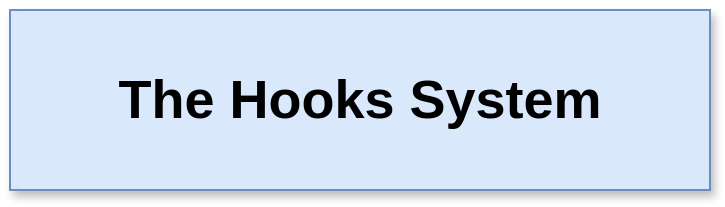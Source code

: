 <mxfile version="13.3.0" type="github" pages="7">
  <diagram id="Xs8MQ4heo64HYCRX1-q9" name="03 - hooks">
    <mxGraphModel dx="613" dy="302" grid="1" gridSize="10" guides="1" tooltips="1" connect="1" arrows="1" fold="1" page="1" pageScale="1" pageWidth="1920" pageHeight="1200" math="0" shadow="0">
      <root>
        <mxCell id="Fw1j4GzZVZ9YjB_BGAy8-0" />
        <mxCell id="Fw1j4GzZVZ9YjB_BGAy8-1" parent="Fw1j4GzZVZ9YjB_BGAy8-0" />
        <mxCell id="Fw1j4GzZVZ9YjB_BGAy8-2" value="The Hooks System" style="rounded=0;whiteSpace=wrap;html=1;align=center;fontStyle=1;fillColor=#dae8fc;strokeColor=#6c8ebf;shadow=1;fontSize=27;" vertex="1" parent="Fw1j4GzZVZ9YjB_BGAy8-1">
          <mxGeometry x="580" y="230" width="350" height="90" as="geometry" />
        </mxCell>
      </root>
    </mxGraphModel>
  </diagram>
  <diagram id="J0nNf1khwY0OVpfFuq0t" name="04 - step">
    <mxGraphModel dx="556" dy="274" grid="1" gridSize="10" guides="1" tooltips="1" connect="1" arrows="1" fold="1" page="1" pageScale="1" pageWidth="1920" pageHeight="1200" math="0" shadow="0">
      <root>
        <mxCell id="P6k9zwYlAgLLiM9GauDp-0" />
        <mxCell id="P6k9zwYlAgLLiM9GauDp-1" parent="P6k9zwYlAgLLiM9GauDp-0" />
        <mxCell id="Kb2-o1CX_GIhlwRT4rHR-0" value="Much Easier" style="rounded=0;whiteSpace=wrap;html=1;shadow=1;fontSize=24;fillColor=#d5e8d4;strokeColor=#82b366;fontStyle=1" vertex="1" parent="P6k9zwYlAgLLiM9GauDp-1">
          <mxGeometry x="480" y="380" width="100" height="80" as="geometry" />
        </mxCell>
        <mxCell id="Kb2-o1CX_GIhlwRT4rHR-1" style="edgeStyle=orthogonalEdgeStyle;rounded=0;orthogonalLoop=1;jettySize=auto;html=1;exitX=1;exitY=0.5;exitDx=0;exitDy=0;fontSize=24;" edge="1" parent="P6k9zwYlAgLLiM9GauDp-1">
          <mxGeometry relative="1" as="geometry">
            <mxPoint x="610" y="420" as="targetPoint" />
            <mxPoint x="580" y="420" as="sourcePoint" />
          </mxGeometry>
        </mxCell>
        <mxCell id="Kb2-o1CX_GIhlwRT4rHR-2" style="edgeStyle=orthogonalEdgeStyle;rounded=0;orthogonalLoop=1;jettySize=auto;html=1;exitX=1;exitY=0.5;exitDx=0;exitDy=0;fontSize=17;" edge="1" parent="P6k9zwYlAgLLiM9GauDp-1" source="Kb2-o1CX_GIhlwRT4rHR-3" target="Kb2-o1CX_GIhlwRT4rHR-4">
          <mxGeometry relative="1" as="geometry" />
        </mxCell>
        <mxCell id="Kb2-o1CX_GIhlwRT4rHR-3" value="Learn Class Components" style="rounded=0;whiteSpace=wrap;html=1;shadow=1;fontSize=17;fillColor=#f5f5f5;strokeColor=#666666;fontColor=#333333;" vertex="1" parent="P6k9zwYlAgLLiM9GauDp-1">
          <mxGeometry x="610" y="390" width="120" height="60" as="geometry" />
        </mxCell>
        <mxCell id="Kb2-o1CX_GIhlwRT4rHR-4" value="Learn Hooks" style="rounded=0;whiteSpace=wrap;html=1;shadow=1;fontSize=17;fillColor=#fff2cc;strokeColor=#d6b656;" vertex="1" parent="P6k9zwYlAgLLiM9GauDp-1">
          <mxGeometry x="760" y="390" width="120" height="60" as="geometry" />
        </mxCell>
        <mxCell id="Kb2-o1CX_GIhlwRT4rHR-5" style="edgeStyle=orthogonalEdgeStyle;rounded=0;orthogonalLoop=1;jettySize=auto;html=1;exitX=1;exitY=0.5;exitDx=0;exitDy=0;fontSize=17;" edge="1" parent="P6k9zwYlAgLLiM9GauDp-1" target="Kb2-o1CX_GIhlwRT4rHR-6">
          <mxGeometry relative="1" as="geometry">
            <mxPoint x="880.0" y="420" as="sourcePoint" />
          </mxGeometry>
        </mxCell>
        <mxCell id="Kb2-o1CX_GIhlwRT4rHR-6" value="Learn Redux" style="rounded=0;whiteSpace=wrap;html=1;shadow=1;fontSize=17;" vertex="1" parent="P6k9zwYlAgLLiM9GauDp-1">
          <mxGeometry x="910" y="390" width="120" height="60" as="geometry" />
        </mxCell>
        <mxCell id="Kb2-o1CX_GIhlwRT4rHR-7" value="" style="endArrow=none;html=1;fontSize=27;strokeWidth=4;" edge="1" parent="P6k9zwYlAgLLiM9GauDp-1">
          <mxGeometry width="50" height="50" relative="1" as="geometry">
            <mxPoint x="620" y="380" as="sourcePoint" />
            <mxPoint x="720" y="460" as="targetPoint" />
          </mxGeometry>
        </mxCell>
      </root>
    </mxGraphModel>
  </diagram>
  <diagram id="GEvmF427H7pBcRBxRWRG" name="05 - hooks">
    <mxGraphModel dx="699" dy="344" grid="1" gridSize="10" guides="1" tooltips="1" connect="1" arrows="1" fold="1" page="1" pageScale="1" pageWidth="1920" pageHeight="1200" math="0" shadow="0">
      <root>
        <mxCell id="Xocx7TQtpYDV8lTPMGsu-0" />
        <mxCell id="Xocx7TQtpYDV8lTPMGsu-1" parent="Xocx7TQtpYDV8lTPMGsu-0" />
        <mxCell id="Xocx7TQtpYDV8lTPMGsu-7" style="edgeStyle=orthogonalEdgeStyle;rounded=0;orthogonalLoop=1;jettySize=auto;html=1;exitX=1;exitY=0.5;exitDx=0;exitDy=0;strokeWidth=1;fontSize=17;" edge="1" parent="Xocx7TQtpYDV8lTPMGsu-1" source="Xocx7TQtpYDV8lTPMGsu-2" target="Xocx7TQtpYDV8lTPMGsu-6">
          <mxGeometry relative="1" as="geometry" />
        </mxCell>
        <mxCell id="Xocx7TQtpYDV8lTPMGsu-2" value="useState" style="rounded=0;whiteSpace=wrap;html=1;shadow=1;fontSize=27;align=center;fillColor=#dae8fc;strokeColor=#6c8ebf;" vertex="1" parent="Xocx7TQtpYDV8lTPMGsu-1">
          <mxGeometry x="530" y="330" width="160" height="50" as="geometry" />
        </mxCell>
        <mxCell id="Xocx7TQtpYDV8lTPMGsu-3" value="Hooks System" style="text;html=1;strokeColor=none;fillColor=none;align=center;verticalAlign=middle;whiteSpace=wrap;rounded=0;shadow=1;fontSize=27;fontStyle=1" vertex="1" parent="Xocx7TQtpYDV8lTPMGsu-1">
          <mxGeometry x="740" y="300" width="200" height="20" as="geometry" />
        </mxCell>
        <mxCell id="Xocx7TQtpYDV8lTPMGsu-4" value="useEffect" style="rounded=0;whiteSpace=wrap;html=1;shadow=1;fontSize=27;align=center;fillColor=#dae8fc;strokeColor=#6c8ebf;" vertex="1" parent="Xocx7TQtpYDV8lTPMGsu-1">
          <mxGeometry x="530" y="400" width="160" height="50" as="geometry" />
        </mxCell>
        <mxCell id="Xocx7TQtpYDV8lTPMGsu-5" value="useRef" style="rounded=0;whiteSpace=wrap;html=1;shadow=1;fontSize=27;align=center;fillColor=#dae8fc;strokeColor=#6c8ebf;" vertex="1" parent="Xocx7TQtpYDV8lTPMGsu-1">
          <mxGeometry x="530" y="470" width="160" height="50" as="geometry" />
        </mxCell>
        <mxCell id="Xocx7TQtpYDV8lTPMGsu-6" value="Function that lets you use &lt;b&gt;state&lt;/b&gt; in a functional component" style="rounded=0;whiteSpace=wrap;html=1;shadow=0;fontSize=17;align=center;" vertex="1" parent="Xocx7TQtpYDV8lTPMGsu-1">
          <mxGeometry x="710" y="330" width="400" height="50" as="geometry" />
        </mxCell>
        <mxCell id="Xocx7TQtpYDV8lTPMGsu-8" style="edgeStyle=orthogonalEdgeStyle;rounded=0;orthogonalLoop=1;jettySize=auto;html=1;exitX=1;exitY=0.5;exitDx=0;exitDy=0;strokeWidth=1;fontSize=17;" edge="1" parent="Xocx7TQtpYDV8lTPMGsu-1" target="Xocx7TQtpYDV8lTPMGsu-9">
          <mxGeometry relative="1" as="geometry">
            <mxPoint x="690" y="425" as="sourcePoint" />
          </mxGeometry>
        </mxCell>
        <mxCell id="Xocx7TQtpYDV8lTPMGsu-9" value="Function that lets you use &lt;i&gt;something like&lt;/i&gt;&amp;nbsp;&lt;b&gt;lifecycle methods&lt;/b&gt; in a functional component" style="rounded=0;whiteSpace=wrap;html=1;shadow=0;fontSize=17;align=center;" vertex="1" parent="Xocx7TQtpYDV8lTPMGsu-1">
          <mxGeometry x="710" y="400" width="400" height="50" as="geometry" />
        </mxCell>
        <mxCell id="Xocx7TQtpYDV8lTPMGsu-10" style="edgeStyle=orthogonalEdgeStyle;rounded=0;orthogonalLoop=1;jettySize=auto;html=1;exitX=1;exitY=0.5;exitDx=0;exitDy=0;strokeWidth=1;fontSize=17;" edge="1" parent="Xocx7TQtpYDV8lTPMGsu-1" target="Xocx7TQtpYDV8lTPMGsu-11">
          <mxGeometry relative="1" as="geometry">
            <mxPoint x="690" y="495" as="sourcePoint" />
          </mxGeometry>
        </mxCell>
        <mxCell id="Xocx7TQtpYDV8lTPMGsu-11" value="Function that lets you create a &lt;b&gt;&#39;ref&#39;&lt;/b&gt; in a function component" style="rounded=0;whiteSpace=wrap;html=1;shadow=0;fontSize=17;align=center;" vertex="1" parent="Xocx7TQtpYDV8lTPMGsu-1">
          <mxGeometry x="710" y="470" width="400" height="50" as="geometry" />
        </mxCell>
        <mxCell id="wb88FcBy2I6P0oBgFkj_-0" value="Hooks are a way to write reusable code, instead of more classic techniques like Inheritance" style="rounded=0;whiteSpace=wrap;html=1;shadow=0;fontSize=17;align=center;fillColor=#f5f5f5;strokeColor=#666666;fontColor=#333333;" vertex="1" parent="Xocx7TQtpYDV8lTPMGsu-1">
          <mxGeometry x="530" y="560" width="580" height="50" as="geometry" />
        </mxCell>
      </root>
    </mxGraphModel>
  </diagram>
  <diagram id="_iHnUMCZ_KwNqD0kkY2M" name="06 - primitive">
    <mxGraphModel dx="668" dy="328" grid="1" gridSize="10" guides="1" tooltips="1" connect="1" arrows="1" fold="1" page="1" pageScale="1" pageWidth="1920" pageHeight="1200" math="0" shadow="0">
      <root>
        <mxCell id="tXBYTmBANUSyTLj4P4F8-0" />
        <mxCell id="tXBYTmBANUSyTLj4P4F8-1" parent="tXBYTmBANUSyTLj4P4F8-0" />
        <mxCell id="tXBYTmBANUSyTLj4P4F8-2" value="" style="rounded=0;whiteSpace=wrap;html=1;shadow=1;fontSize=17;align=center;fillColor=#dae8fc;strokeColor=#6c8ebf;" vertex="1" parent="tXBYTmBANUSyTLj4P4F8-1">
          <mxGeometry x="565" y="570" width="430" height="290" as="geometry" />
        </mxCell>
        <mxCell id="tXBYTmBANUSyTLj4P4F8-3" value="useState" style="rounded=0;whiteSpace=wrap;html=1;shadow=1;fontSize=17;align=center;" vertex="1" parent="tXBYTmBANUSyTLj4P4F8-1">
          <mxGeometry x="580" y="580" width="120" height="60" as="geometry" />
        </mxCell>
        <mxCell id="tXBYTmBANUSyTLj4P4F8-4" value="useEffect" style="rounded=0;whiteSpace=wrap;html=1;shadow=1;fontSize=17;align=center;" vertex="1" parent="tXBYTmBANUSyTLj4P4F8-1">
          <mxGeometry x="720" y="580" width="120" height="60" as="geometry" />
        </mxCell>
        <mxCell id="tXBYTmBANUSyTLj4P4F8-5" value="useContext" style="rounded=0;whiteSpace=wrap;html=1;shadow=1;fontSize=17;align=center;" vertex="1" parent="tXBYTmBANUSyTLj4P4F8-1">
          <mxGeometry x="860" y="580" width="120" height="60" as="geometry" />
        </mxCell>
        <mxCell id="tXBYTmBANUSyTLj4P4F8-6" value="useReducer" style="rounded=0;whiteSpace=wrap;html=1;shadow=1;fontSize=17;align=center;" vertex="1" parent="tXBYTmBANUSyTLj4P4F8-1">
          <mxGeometry x="580" y="650" width="120" height="60" as="geometry" />
        </mxCell>
        <mxCell id="tXBYTmBANUSyTLj4P4F8-7" value="useCallback" style="rounded=0;whiteSpace=wrap;html=1;shadow=1;fontSize=17;align=center;" vertex="1" parent="tXBYTmBANUSyTLj4P4F8-1">
          <mxGeometry x="720" y="650" width="120" height="60" as="geometry" />
        </mxCell>
        <mxCell id="tXBYTmBANUSyTLj4P4F8-8" value="useMemo" style="rounded=0;whiteSpace=wrap;html=1;shadow=1;fontSize=17;align=center;" vertex="1" parent="tXBYTmBANUSyTLj4P4F8-1">
          <mxGeometry x="860" y="650" width="120" height="60" as="geometry" />
        </mxCell>
        <mxCell id="tXBYTmBANUSyTLj4P4F8-9" value="useRef" style="rounded=0;whiteSpace=wrap;html=1;shadow=1;fontSize=17;align=center;" vertex="1" parent="tXBYTmBANUSyTLj4P4F8-1">
          <mxGeometry x="580" y="720" width="120" height="60" as="geometry" />
        </mxCell>
        <mxCell id="tXBYTmBANUSyTLj4P4F8-10" value="useImperative Handle" style="rounded=0;whiteSpace=wrap;html=1;shadow=1;fontSize=17;align=center;" vertex="1" parent="tXBYTmBANUSyTLj4P4F8-1">
          <mxGeometry x="720" y="720" width="120" height="60" as="geometry" />
        </mxCell>
        <mxCell id="tXBYTmBANUSyTLj4P4F8-11" value="useLayout Effect" style="rounded=0;whiteSpace=wrap;html=1;shadow=1;fontSize=17;align=center;" vertex="1" parent="tXBYTmBANUSyTLj4P4F8-1">
          <mxGeometry x="860" y="720" width="120" height="60" as="geometry" />
        </mxCell>
        <mxCell id="tXBYTmBANUSyTLj4P4F8-12" value="useDebug Value" style="rounded=0;whiteSpace=wrap;html=1;shadow=1;fontSize=17;align=center;" vertex="1" parent="tXBYTmBANUSyTLj4P4F8-1">
          <mxGeometry x="580" y="790" width="120" height="60" as="geometry" />
        </mxCell>
        <mxCell id="tXBYTmBANUSyTLj4P4F8-13" value="&lt;b style=&quot;font-size: 23px;&quot;&gt;Primitive Hooks&lt;/b&gt;" style="text;html=1;strokeColor=none;fillColor=none;align=center;verticalAlign=middle;whiteSpace=wrap;rounded=0;shadow=1;fontSize=23;" vertex="1" parent="tXBYTmBANUSyTLj4P4F8-1">
          <mxGeometry x="675" y="540" width="210" height="20" as="geometry" />
        </mxCell>
      </root>
    </mxGraphModel>
  </diagram>
  <diagram name="07 - custom" id="LUzsqtRzk_zkEjjoWkA1">
    <mxGraphModel dx="699" dy="344" grid="1" gridSize="10" guides="1" tooltips="1" connect="1" arrows="1" fold="1" page="1" pageScale="1" pageWidth="1920" pageHeight="1200" math="0" shadow="0">
      <root>
        <mxCell id="PETL4pHNEPdp8-49zuH2-0" />
        <mxCell id="PETL4pHNEPdp8-49zuH2-1" parent="PETL4pHNEPdp8-49zuH2-0" />
        <mxCell id="PETL4pHNEPdp8-49zuH2-17" style="edgeStyle=orthogonalEdgeStyle;rounded=0;orthogonalLoop=1;jettySize=auto;html=1;exitX=1;exitY=0.5;exitDx=0;exitDy=0;strokeWidth=1;fontSize=23;" edge="1" parent="PETL4pHNEPdp8-49zuH2-1" source="PETL4pHNEPdp8-49zuH2-2">
          <mxGeometry relative="1" as="geometry">
            <mxPoint x="1030" y="714.684" as="targetPoint" />
          </mxGeometry>
        </mxCell>
        <mxCell id="PETL4pHNEPdp8-49zuH2-2" value="" style="rounded=0;whiteSpace=wrap;html=1;shadow=1;fontSize=17;align=center;fillColor=#dae8fc;strokeColor=#6c8ebf;" vertex="1" parent="PETL4pHNEPdp8-49zuH2-1">
          <mxGeometry x="565" y="570" width="430" height="289" as="geometry" />
        </mxCell>
        <mxCell id="PETL4pHNEPdp8-49zuH2-3" value="useState" style="rounded=0;whiteSpace=wrap;html=1;shadow=1;fontSize=17;align=center;" vertex="1" parent="PETL4pHNEPdp8-49zuH2-1">
          <mxGeometry x="580" y="580" width="120" height="60" as="geometry" />
        </mxCell>
        <mxCell id="PETL4pHNEPdp8-49zuH2-4" value="useEffect" style="rounded=0;whiteSpace=wrap;html=1;shadow=1;fontSize=17;align=center;" vertex="1" parent="PETL4pHNEPdp8-49zuH2-1">
          <mxGeometry x="720" y="580" width="120" height="60" as="geometry" />
        </mxCell>
        <mxCell id="PETL4pHNEPdp8-49zuH2-5" value="useContext" style="rounded=0;whiteSpace=wrap;html=1;shadow=1;fontSize=17;align=center;" vertex="1" parent="PETL4pHNEPdp8-49zuH2-1">
          <mxGeometry x="860" y="580" width="120" height="60" as="geometry" />
        </mxCell>
        <mxCell id="PETL4pHNEPdp8-49zuH2-6" value="useReducer" style="rounded=0;whiteSpace=wrap;html=1;shadow=1;fontSize=17;align=center;" vertex="1" parent="PETL4pHNEPdp8-49zuH2-1">
          <mxGeometry x="580" y="650" width="120" height="60" as="geometry" />
        </mxCell>
        <mxCell id="PETL4pHNEPdp8-49zuH2-7" value="useCallback" style="rounded=0;whiteSpace=wrap;html=1;shadow=1;fontSize=17;align=center;" vertex="1" parent="PETL4pHNEPdp8-49zuH2-1">
          <mxGeometry x="720" y="650" width="120" height="60" as="geometry" />
        </mxCell>
        <mxCell id="PETL4pHNEPdp8-49zuH2-8" value="useMemo" style="rounded=0;whiteSpace=wrap;html=1;shadow=1;fontSize=17;align=center;" vertex="1" parent="PETL4pHNEPdp8-49zuH2-1">
          <mxGeometry x="860" y="650" width="120" height="60" as="geometry" />
        </mxCell>
        <mxCell id="PETL4pHNEPdp8-49zuH2-9" value="useRef" style="rounded=0;whiteSpace=wrap;html=1;shadow=1;fontSize=17;align=center;" vertex="1" parent="PETL4pHNEPdp8-49zuH2-1">
          <mxGeometry x="580" y="720" width="120" height="60" as="geometry" />
        </mxCell>
        <mxCell id="PETL4pHNEPdp8-49zuH2-10" value="useImperative Handle" style="rounded=0;whiteSpace=wrap;html=1;shadow=1;fontSize=17;align=center;" vertex="1" parent="PETL4pHNEPdp8-49zuH2-1">
          <mxGeometry x="720" y="720" width="120" height="60" as="geometry" />
        </mxCell>
        <mxCell id="PETL4pHNEPdp8-49zuH2-11" value="useLayout Effect" style="rounded=0;whiteSpace=wrap;html=1;shadow=1;fontSize=17;align=center;" vertex="1" parent="PETL4pHNEPdp8-49zuH2-1">
          <mxGeometry x="860" y="720" width="120" height="60" as="geometry" />
        </mxCell>
        <mxCell id="PETL4pHNEPdp8-49zuH2-12" value="useDebug Value" style="rounded=0;whiteSpace=wrap;html=1;shadow=1;fontSize=17;align=center;" vertex="1" parent="PETL4pHNEPdp8-49zuH2-1">
          <mxGeometry x="580" y="790" width="120" height="60" as="geometry" />
        </mxCell>
        <mxCell id="PETL4pHNEPdp8-49zuH2-13" value="&lt;b style=&quot;font-size: 23px;&quot;&gt;Primitive Hooks&lt;/b&gt;" style="text;html=1;strokeColor=none;fillColor=none;align=center;verticalAlign=middle;whiteSpace=wrap;rounded=0;shadow=1;fontSize=23;" vertex="1" parent="PETL4pHNEPdp8-49zuH2-1">
          <mxGeometry x="675" y="540" width="210" height="20" as="geometry" />
        </mxCell>
        <mxCell id="PETL4pHNEPdp8-49zuH2-18" value="" style="rounded=0;whiteSpace=wrap;html=1;shadow=1;fontSize=17;align=center;fillColor=#dae8fc;strokeColor=#6c8ebf;" vertex="1" parent="PETL4pHNEPdp8-49zuH2-1">
          <mxGeometry x="1030" y="630" width="210" height="180" as="geometry" />
        </mxCell>
        <mxCell id="PETL4pHNEPdp8-49zuH2-19" value="&lt;b style=&quot;font-size: 23px&quot;&gt;Custom Hook&lt;/b&gt;" style="text;html=1;strokeColor=none;fillColor=none;align=center;verticalAlign=middle;whiteSpace=wrap;rounded=0;shadow=1;fontSize=23;" vertex="1" parent="PETL4pHNEPdp8-49zuH2-1">
          <mxGeometry x="1020" y="600" width="230" height="20" as="geometry" />
        </mxCell>
        <mxCell id="PETL4pHNEPdp8-49zuH2-20" value="useTranslate" style="rounded=0;whiteSpace=wrap;html=1;shadow=1;fontSize=17;align=center;fillColor=#ffe6cc;strokeColor=#d79b00;fontStyle=1" vertex="1" parent="PETL4pHNEPdp8-49zuH2-1">
          <mxGeometry x="1045" y="650" width="180" height="40" as="geometry" />
        </mxCell>
        <mxCell id="PETL4pHNEPdp8-49zuH2-21" value="" style="rounded=0;whiteSpace=wrap;html=1;shadow=1;fontSize=17;align=center;fillColor=#ffe6cc;strokeColor=#d79b00;" vertex="1" parent="PETL4pHNEPdp8-49zuH2-1">
          <mxGeometry x="1045" y="690" width="180" height="100" as="geometry" />
        </mxCell>
        <mxCell id="PETL4pHNEPdp8-49zuH2-22" value="useState" style="rounded=0;whiteSpace=wrap;html=1;shadow=1;fontSize=17;align=center;" vertex="1" parent="PETL4pHNEPdp8-49zuH2-1">
          <mxGeometry x="1077.5" y="701.5" width="115" height="30" as="geometry" />
        </mxCell>
        <mxCell id="PETL4pHNEPdp8-49zuH2-24" value="useEffect" style="rounded=0;whiteSpace=wrap;html=1;shadow=1;fontSize=17;align=center;" vertex="1" parent="PETL4pHNEPdp8-49zuH2-1">
          <mxGeometry x="1077.5" y="747" width="115" height="30" as="geometry" />
        </mxCell>
      </root>
    </mxGraphModel>
  </diagram>
  <diagram id="X2txt9xWtzmHOwKiG19y" name="01 - mock">
    <mxGraphModel dx="770" dy="379" grid="1" gridSize="10" guides="1" tooltips="1" connect="1" arrows="1" fold="1" page="1" pageScale="1" pageWidth="1920" pageHeight="1200" math="0" shadow="0">
      <root>
        <mxCell id="0" />
        <mxCell id="1" parent="0" />
        <mxCell id="-uQ1WT1Tk8hT50v0npia-1" value="" style="strokeWidth=1;shadow=0;dashed=0;align=center;html=1;shape=mxgraph.mockup.containers.browserWindow;rSize=0;strokeColor=#666666;strokeColor2=#008cff;strokeColor3=#c4c4c4;mainText=,;recursiveResize=0;" vertex="1" parent="1">
          <mxGeometry x="460" y="180" width="550" height="380" as="geometry" />
        </mxCell>
        <mxCell id="-uQ1WT1Tk8hT50v0npia-2" value="Page 1" style="strokeWidth=1;shadow=0;dashed=0;align=center;html=1;shape=mxgraph.mockup.containers.anchor;fontSize=17;fontColor=#666666;align=left;" vertex="1" parent="-uQ1WT1Tk8hT50v0npia-1">
          <mxGeometry x="60" y="12" width="110" height="26" as="geometry" />
        </mxCell>
        <mxCell id="-uQ1WT1Tk8hT50v0npia-3" value="" style="strokeWidth=1;shadow=0;dashed=0;align=center;html=1;shape=mxgraph.mockup.containers.anchor;rSize=0;fontSize=17;fontColor=#666666;align=left;" vertex="1" parent="-uQ1WT1Tk8hT50v0npia-1">
          <mxGeometry x="130" y="60" width="250" height="26" as="geometry" />
        </mxCell>
        <mxCell id="-uQ1WT1Tk8hT50v0npia-4" value="&amp;nbsp; &amp;gt;&amp;nbsp; What is React?" style="rounded=0;whiteSpace=wrap;html=1;align=left;" vertex="1" parent="-uQ1WT1Tk8hT50v0npia-1">
          <mxGeometry x="30" y="130" width="300" height="40" as="geometry" />
        </mxCell>
        <mxCell id="-uQ1WT1Tk8hT50v0npia-5" value="&amp;nbsp; &amp;gt;&amp;nbsp; How do we show content with React?" style="rounded=0;whiteSpace=wrap;html=1;align=left;" vertex="1" parent="-uQ1WT1Tk8hT50v0npia-1">
          <mxGeometry x="30" y="170" width="300" height="40" as="geometry" />
        </mxCell>
        <mxCell id="-uQ1WT1Tk8hT50v0npia-6" value="&amp;nbsp; &amp;gt;&amp;nbsp; Why is React useful for engineers?" style="rounded=0;whiteSpace=wrap;html=1;align=left;" vertex="1" parent="-uQ1WT1Tk8hT50v0npia-1">
          <mxGeometry x="30" y="210" width="300" height="40" as="geometry" />
        </mxCell>
      </root>
    </mxGraphModel>
  </diagram>
  <diagram name="02 - mock" id="awSHhTHrl13otkBcK2rJ">
    <mxGraphModel dx="770" dy="379" grid="1" gridSize="10" guides="1" tooltips="1" connect="1" arrows="1" fold="1" page="1" pageScale="1" pageWidth="1920" pageHeight="1200" math="0" shadow="0">
      <root>
        <mxCell id="7FmeAl3M9rQzZqt5at2T-0" />
        <mxCell id="7FmeAl3M9rQzZqt5at2T-1" parent="7FmeAl3M9rQzZqt5at2T-0" />
        <mxCell id="7FmeAl3M9rQzZqt5at2T-2" value="" style="strokeWidth=1;shadow=0;dashed=0;align=center;html=1;shape=mxgraph.mockup.containers.browserWindow;rSize=0;strokeColor=#666666;strokeColor2=#008cff;strokeColor3=#c4c4c4;mainText=,;recursiveResize=0;" vertex="1" parent="7FmeAl3M9rQzZqt5at2T-1">
          <mxGeometry x="460" y="180" width="550" height="380" as="geometry" />
        </mxCell>
        <mxCell id="7FmeAl3M9rQzZqt5at2T-3" value="Page 1" style="strokeWidth=1;shadow=0;dashed=0;align=center;html=1;shape=mxgraph.mockup.containers.anchor;fontSize=17;fontColor=#666666;align=left;" vertex="1" parent="7FmeAl3M9rQzZqt5at2T-2">
          <mxGeometry x="60" y="12" width="110" height="26" as="geometry" />
        </mxCell>
        <mxCell id="7FmeAl3M9rQzZqt5at2T-4" value="" style="strokeWidth=1;shadow=0;dashed=0;align=center;html=1;shape=mxgraph.mockup.containers.anchor;rSize=0;fontSize=17;fontColor=#666666;align=left;" vertex="1" parent="7FmeAl3M9rQzZqt5at2T-2">
          <mxGeometry x="130" y="60" width="250" height="26" as="geometry" />
        </mxCell>
        <mxCell id="7FmeAl3M9rQzZqt5at2T-5" value="&lt;b&gt;&amp;nbsp; V&amp;nbsp; What is React?&lt;/b&gt;&lt;br&gt;&lt;br&gt;&lt;blockquote style=&quot;margin: 0 0 0 40px ; border: none ; padding: 0px&quot;&gt;React is a Javascript front-end library. It is used to show content to users and handle user events.&lt;br&gt;Engineers use React to create reusable&amp;nbsp; &amp;nbsp; &amp;nbsp; &amp;nbsp; &amp;nbsp; &amp;nbsp; components&lt;/blockquote&gt;" style="rounded=0;whiteSpace=wrap;html=1;align=left;" vertex="1" parent="7FmeAl3M9rQzZqt5at2T-2">
          <mxGeometry x="30" y="130" width="300" height="130" as="geometry" />
        </mxCell>
        <mxCell id="7FmeAl3M9rQzZqt5at2T-6" value="&amp;nbsp; &amp;gt;&amp;nbsp; How do we show content with React?" style="rounded=0;whiteSpace=wrap;html=1;align=left;" vertex="1" parent="7FmeAl3M9rQzZqt5at2T-2">
          <mxGeometry x="30" y="260" width="300" height="40" as="geometry" />
        </mxCell>
        <mxCell id="7FmeAl3M9rQzZqt5at2T-7" value="&amp;nbsp; &amp;gt;&amp;nbsp; Why is React useful for engineers?" style="rounded=0;whiteSpace=wrap;html=1;align=left;" vertex="1" parent="7FmeAl3M9rQzZqt5at2T-2">
          <mxGeometry x="30" y="300" width="300" height="40" as="geometry" />
        </mxCell>
      </root>
    </mxGraphModel>
  </diagram>
</mxfile>
